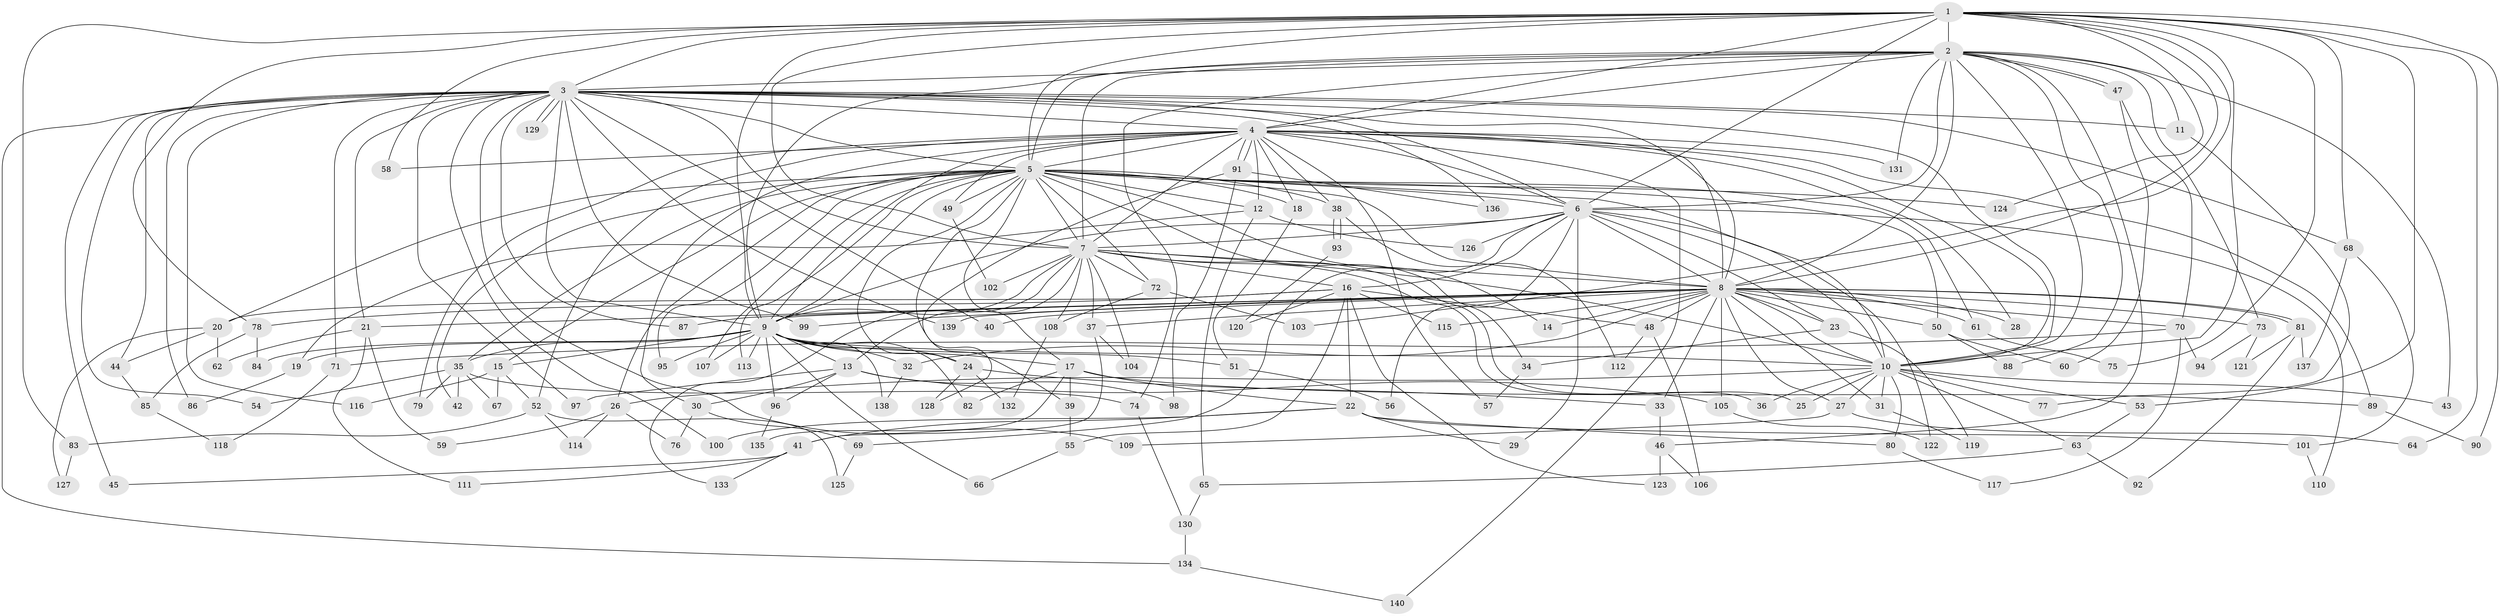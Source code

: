 // coarse degree distribution, {17: 0.00909090909090909, 24: 0.00909090909090909, 25: 0.01818181818181818, 33: 0.00909090909090909, 16: 0.01818181818181818, 27: 0.00909090909090909, 3: 0.2, 5: 0.07272727272727272, 9: 0.00909090909090909, 4: 0.12727272727272726, 10: 0.01818181818181818, 2: 0.44545454545454544, 6: 0.01818181818181818, 1: 0.03636363636363636}
// Generated by graph-tools (version 1.1) at 2025/41/03/06/25 10:41:40]
// undirected, 140 vertices, 305 edges
graph export_dot {
graph [start="1"]
  node [color=gray90,style=filled];
  1;
  2;
  3;
  4;
  5;
  6;
  7;
  8;
  9;
  10;
  11;
  12;
  13;
  14;
  15;
  16;
  17;
  18;
  19;
  20;
  21;
  22;
  23;
  24;
  25;
  26;
  27;
  28;
  29;
  30;
  31;
  32;
  33;
  34;
  35;
  36;
  37;
  38;
  39;
  40;
  41;
  42;
  43;
  44;
  45;
  46;
  47;
  48;
  49;
  50;
  51;
  52;
  53;
  54;
  55;
  56;
  57;
  58;
  59;
  60;
  61;
  62;
  63;
  64;
  65;
  66;
  67;
  68;
  69;
  70;
  71;
  72;
  73;
  74;
  75;
  76;
  77;
  78;
  79;
  80;
  81;
  82;
  83;
  84;
  85;
  86;
  87;
  88;
  89;
  90;
  91;
  92;
  93;
  94;
  95;
  96;
  97;
  98;
  99;
  100;
  101;
  102;
  103;
  104;
  105;
  106;
  107;
  108;
  109;
  110;
  111;
  112;
  113;
  114;
  115;
  116;
  117;
  118;
  119;
  120;
  121;
  122;
  123;
  124;
  125;
  126;
  127;
  128;
  129;
  130;
  131;
  132;
  133;
  134;
  135;
  136;
  137;
  138;
  139;
  140;
  1 -- 2;
  1 -- 3;
  1 -- 4;
  1 -- 5;
  1 -- 6;
  1 -- 7;
  1 -- 8;
  1 -- 9;
  1 -- 10;
  1 -- 53;
  1 -- 58;
  1 -- 64;
  1 -- 68;
  1 -- 75;
  1 -- 78;
  1 -- 83;
  1 -- 90;
  1 -- 103;
  1 -- 124;
  2 -- 3;
  2 -- 4;
  2 -- 5;
  2 -- 6;
  2 -- 7;
  2 -- 8;
  2 -- 9;
  2 -- 10;
  2 -- 11;
  2 -- 43;
  2 -- 46;
  2 -- 47;
  2 -- 47;
  2 -- 73;
  2 -- 74;
  2 -- 88;
  2 -- 131;
  3 -- 4;
  3 -- 5;
  3 -- 6;
  3 -- 7;
  3 -- 8;
  3 -- 9;
  3 -- 10;
  3 -- 11;
  3 -- 21;
  3 -- 40;
  3 -- 44;
  3 -- 45;
  3 -- 54;
  3 -- 68;
  3 -- 71;
  3 -- 86;
  3 -- 87;
  3 -- 97;
  3 -- 99;
  3 -- 100;
  3 -- 109;
  3 -- 116;
  3 -- 129;
  3 -- 129;
  3 -- 134;
  3 -- 136;
  3 -- 139;
  4 -- 5;
  4 -- 6;
  4 -- 7;
  4 -- 8;
  4 -- 9;
  4 -- 10;
  4 -- 12;
  4 -- 18;
  4 -- 28;
  4 -- 30;
  4 -- 38;
  4 -- 49;
  4 -- 52;
  4 -- 57;
  4 -- 58;
  4 -- 79;
  4 -- 89;
  4 -- 91;
  4 -- 91;
  4 -- 131;
  4 -- 140;
  5 -- 6;
  5 -- 7;
  5 -- 8;
  5 -- 9;
  5 -- 10;
  5 -- 12;
  5 -- 14;
  5 -- 15;
  5 -- 17;
  5 -- 18;
  5 -- 20;
  5 -- 24;
  5 -- 26;
  5 -- 34;
  5 -- 35;
  5 -- 38;
  5 -- 39;
  5 -- 42;
  5 -- 49;
  5 -- 50;
  5 -- 61;
  5 -- 72;
  5 -- 95;
  5 -- 107;
  5 -- 113;
  5 -- 124;
  6 -- 7;
  6 -- 8;
  6 -- 9;
  6 -- 10;
  6 -- 16;
  6 -- 23;
  6 -- 29;
  6 -- 56;
  6 -- 69;
  6 -- 110;
  6 -- 122;
  6 -- 126;
  7 -- 8;
  7 -- 9;
  7 -- 10;
  7 -- 13;
  7 -- 16;
  7 -- 25;
  7 -- 36;
  7 -- 37;
  7 -- 72;
  7 -- 102;
  7 -- 104;
  7 -- 108;
  7 -- 133;
  8 -- 9;
  8 -- 10;
  8 -- 14;
  8 -- 21;
  8 -- 23;
  8 -- 27;
  8 -- 28;
  8 -- 31;
  8 -- 32;
  8 -- 33;
  8 -- 37;
  8 -- 40;
  8 -- 48;
  8 -- 50;
  8 -- 61;
  8 -- 70;
  8 -- 73;
  8 -- 81;
  8 -- 81;
  8 -- 87;
  8 -- 99;
  8 -- 105;
  8 -- 115;
  8 -- 139;
  9 -- 10;
  9 -- 13;
  9 -- 15;
  9 -- 17;
  9 -- 19;
  9 -- 24;
  9 -- 32;
  9 -- 35;
  9 -- 51;
  9 -- 66;
  9 -- 82;
  9 -- 84;
  9 -- 95;
  9 -- 96;
  9 -- 107;
  9 -- 113;
  9 -- 138;
  10 -- 25;
  10 -- 26;
  10 -- 27;
  10 -- 31;
  10 -- 36;
  10 -- 43;
  10 -- 53;
  10 -- 63;
  10 -- 77;
  10 -- 80;
  11 -- 77;
  12 -- 19;
  12 -- 65;
  12 -- 126;
  13 -- 30;
  13 -- 96;
  13 -- 97;
  13 -- 98;
  13 -- 105;
  15 -- 52;
  15 -- 67;
  15 -- 116;
  16 -- 20;
  16 -- 22;
  16 -- 48;
  16 -- 55;
  16 -- 78;
  16 -- 115;
  16 -- 120;
  16 -- 123;
  17 -- 22;
  17 -- 39;
  17 -- 82;
  17 -- 89;
  17 -- 135;
  18 -- 51;
  19 -- 86;
  20 -- 44;
  20 -- 62;
  20 -- 127;
  21 -- 59;
  21 -- 62;
  21 -- 111;
  22 -- 29;
  22 -- 41;
  22 -- 80;
  22 -- 100;
  22 -- 101;
  23 -- 34;
  23 -- 119;
  24 -- 33;
  24 -- 128;
  24 -- 132;
  26 -- 59;
  26 -- 76;
  26 -- 114;
  27 -- 64;
  27 -- 109;
  30 -- 69;
  30 -- 76;
  31 -- 119;
  32 -- 138;
  33 -- 46;
  34 -- 57;
  35 -- 42;
  35 -- 54;
  35 -- 67;
  35 -- 74;
  35 -- 79;
  37 -- 41;
  37 -- 104;
  38 -- 93;
  38 -- 93;
  38 -- 112;
  39 -- 55;
  41 -- 45;
  41 -- 111;
  41 -- 133;
  44 -- 85;
  46 -- 106;
  46 -- 123;
  47 -- 60;
  47 -- 70;
  48 -- 106;
  48 -- 112;
  49 -- 102;
  50 -- 60;
  50 -- 88;
  51 -- 56;
  52 -- 83;
  52 -- 114;
  52 -- 125;
  53 -- 63;
  55 -- 66;
  61 -- 75;
  63 -- 65;
  63 -- 92;
  65 -- 130;
  68 -- 101;
  68 -- 137;
  69 -- 125;
  70 -- 71;
  70 -- 94;
  70 -- 117;
  71 -- 118;
  72 -- 103;
  72 -- 108;
  73 -- 94;
  73 -- 121;
  74 -- 130;
  78 -- 84;
  78 -- 85;
  80 -- 117;
  81 -- 92;
  81 -- 121;
  81 -- 137;
  83 -- 127;
  85 -- 118;
  89 -- 90;
  91 -- 98;
  91 -- 128;
  91 -- 136;
  93 -- 120;
  96 -- 135;
  101 -- 110;
  105 -- 122;
  108 -- 132;
  130 -- 134;
  134 -- 140;
}
